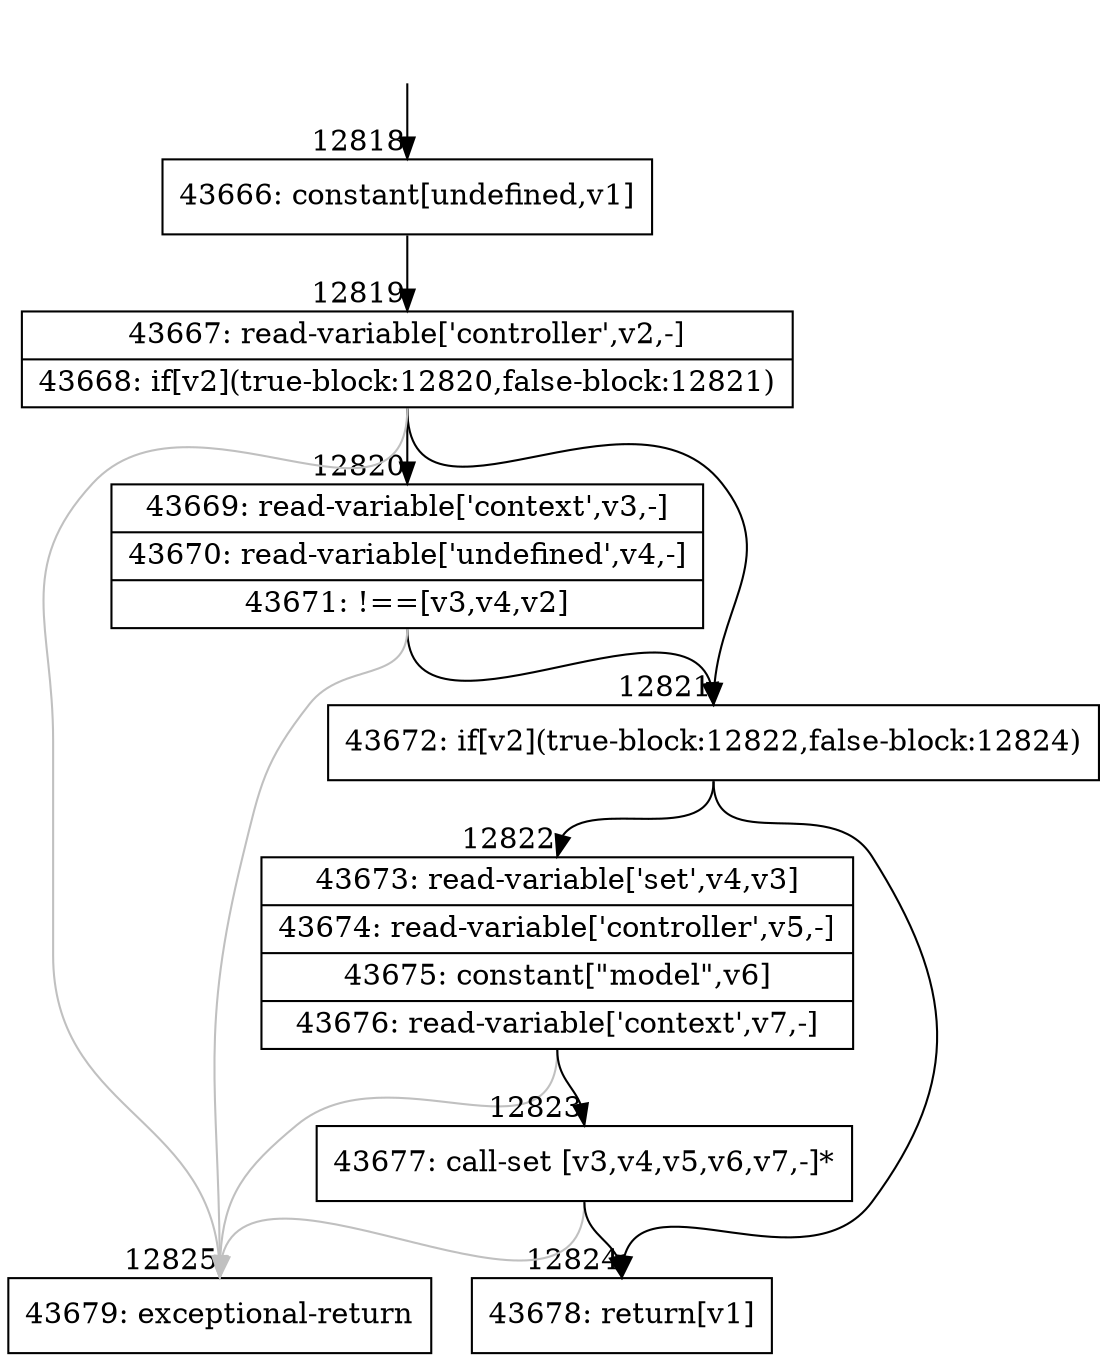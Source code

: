digraph {
rankdir="TD"
BB_entry1063[shape=none,label=""];
BB_entry1063 -> BB12818 [tailport=s, headport=n, headlabel="    12818"]
BB12818 [shape=record label="{43666: constant[undefined,v1]}" ] 
BB12818 -> BB12819 [tailport=s, headport=n, headlabel="      12819"]
BB12819 [shape=record label="{43667: read-variable['controller',v2,-]|43668: if[v2](true-block:12820,false-block:12821)}" ] 
BB12819 -> BB12821 [tailport=s, headport=n, headlabel="      12821"]
BB12819 -> BB12820 [tailport=s, headport=n, headlabel="      12820"]
BB12819 -> BB12825 [tailport=s, headport=n, color=gray, headlabel="      12825"]
BB12820 [shape=record label="{43669: read-variable['context',v3,-]|43670: read-variable['undefined',v4,-]|43671: !==[v3,v4,v2]}" ] 
BB12820 -> BB12821 [tailport=s, headport=n]
BB12820 -> BB12825 [tailport=s, headport=n, color=gray]
BB12821 [shape=record label="{43672: if[v2](true-block:12822,false-block:12824)}" ] 
BB12821 -> BB12822 [tailport=s, headport=n, headlabel="      12822"]
BB12821 -> BB12824 [tailport=s, headport=n, headlabel="      12824"]
BB12822 [shape=record label="{43673: read-variable['set',v4,v3]|43674: read-variable['controller',v5,-]|43675: constant[\"model\",v6]|43676: read-variable['context',v7,-]}" ] 
BB12822 -> BB12823 [tailport=s, headport=n, headlabel="      12823"]
BB12822 -> BB12825 [tailport=s, headport=n, color=gray]
BB12823 [shape=record label="{43677: call-set [v3,v4,v5,v6,v7,-]*}" ] 
BB12823 -> BB12824 [tailport=s, headport=n]
BB12823 -> BB12825 [tailport=s, headport=n, color=gray]
BB12824 [shape=record label="{43678: return[v1]}" ] 
BB12825 [shape=record label="{43679: exceptional-return}" ] 
//#$~ 24174
}

